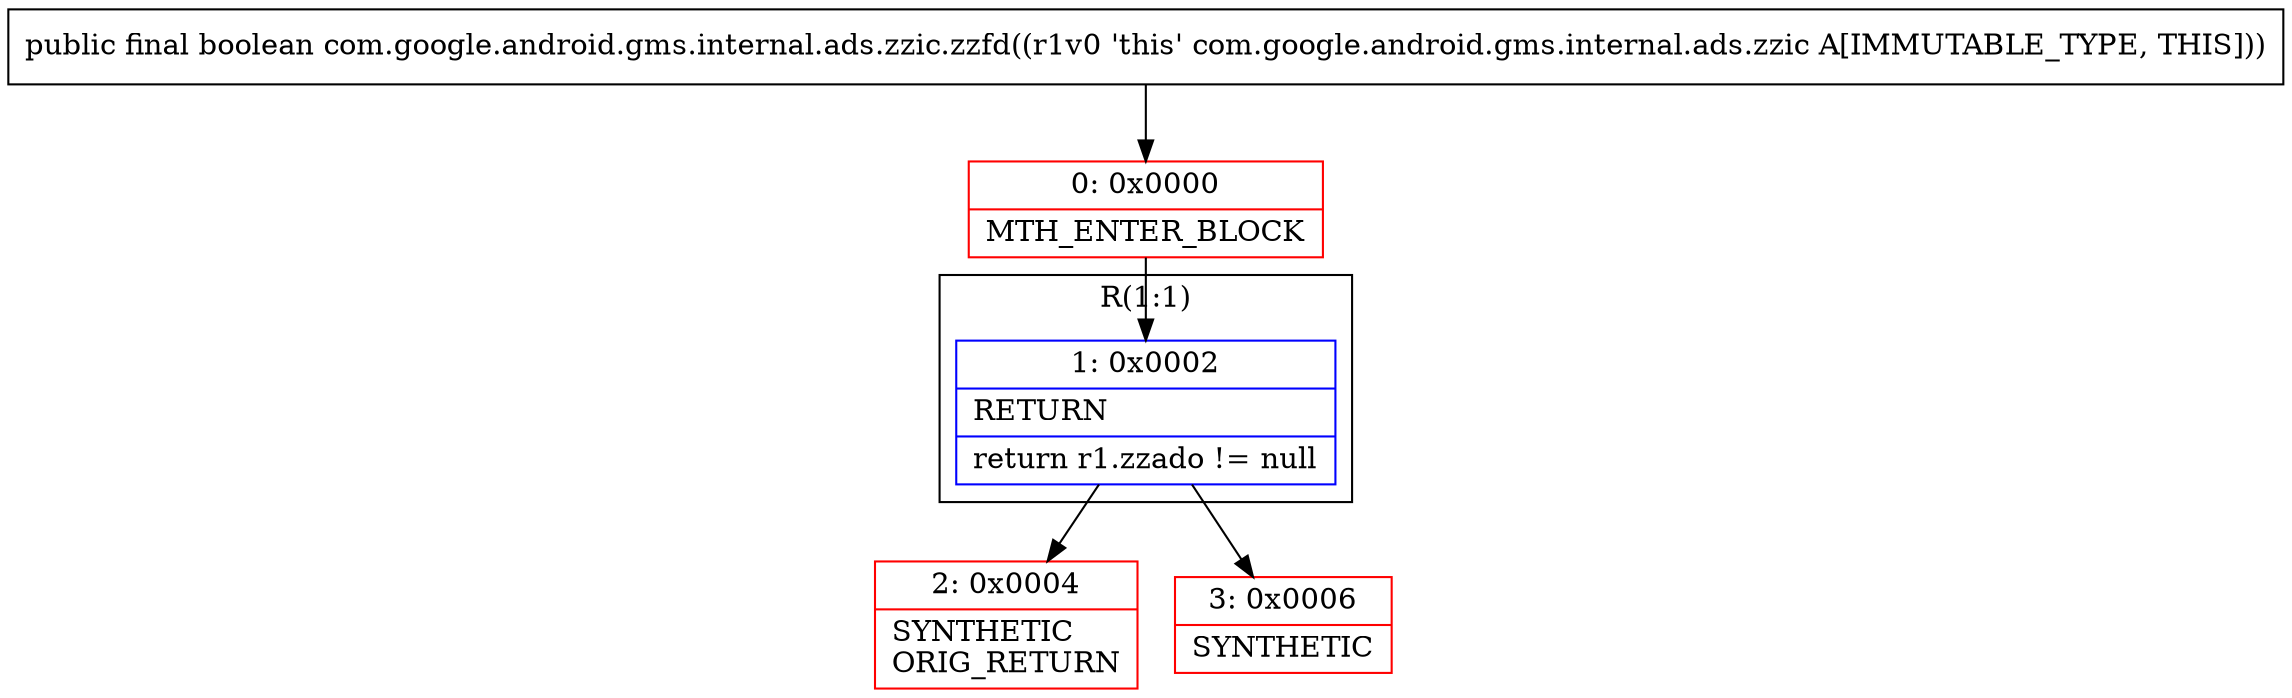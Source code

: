 digraph "CFG forcom.google.android.gms.internal.ads.zzic.zzfd()Z" {
subgraph cluster_Region_1597087933 {
label = "R(1:1)";
node [shape=record,color=blue];
Node_1 [shape=record,label="{1\:\ 0x0002|RETURN\l|return r1.zzado != null\l}"];
}
Node_0 [shape=record,color=red,label="{0\:\ 0x0000|MTH_ENTER_BLOCK\l}"];
Node_2 [shape=record,color=red,label="{2\:\ 0x0004|SYNTHETIC\lORIG_RETURN\l}"];
Node_3 [shape=record,color=red,label="{3\:\ 0x0006|SYNTHETIC\l}"];
MethodNode[shape=record,label="{public final boolean com.google.android.gms.internal.ads.zzic.zzfd((r1v0 'this' com.google.android.gms.internal.ads.zzic A[IMMUTABLE_TYPE, THIS])) }"];
MethodNode -> Node_0;
Node_1 -> Node_2;
Node_1 -> Node_3;
Node_0 -> Node_1;
}

